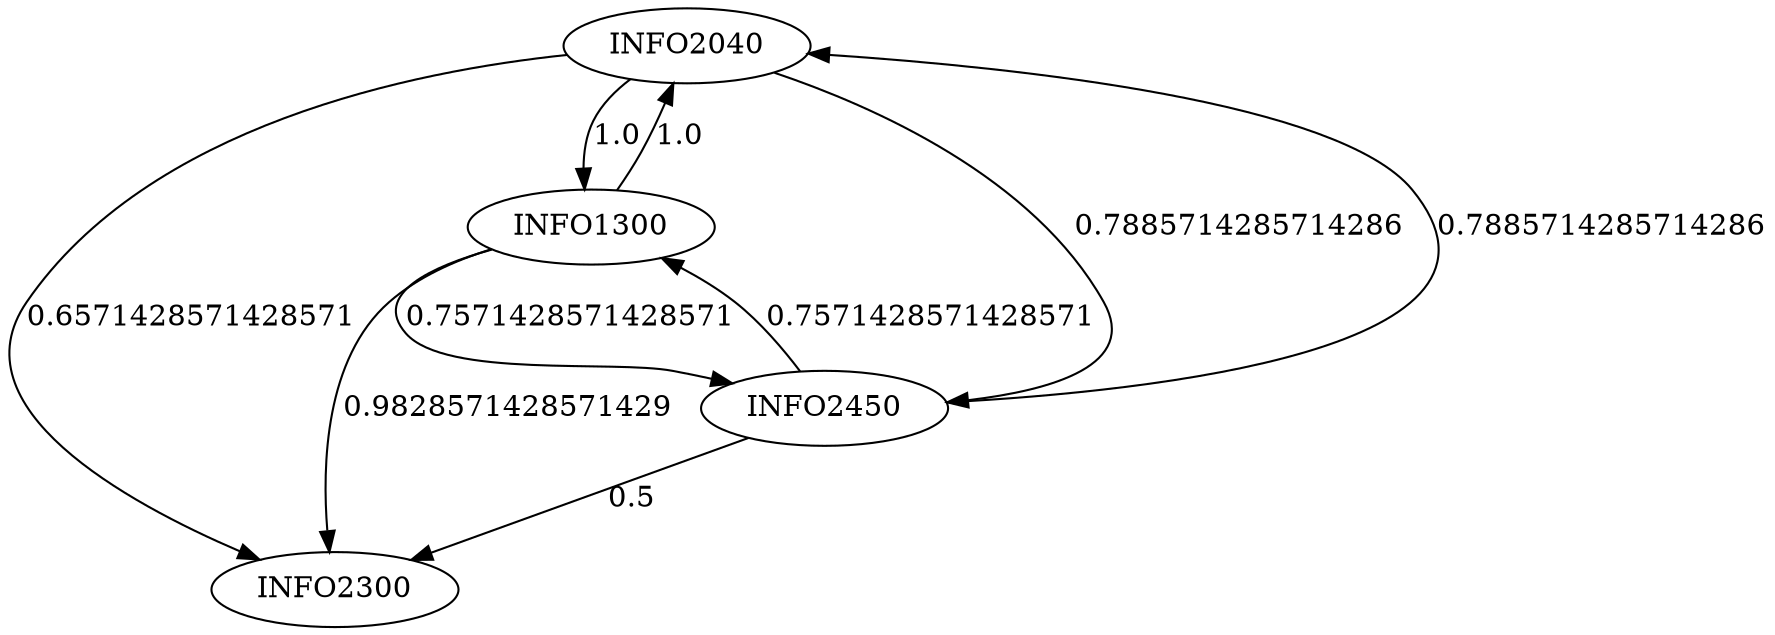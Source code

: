 digraph course_graph {
INFO2040 -> INFO1300 [ label = "1.0" ];
INFO2040 -> INFO2450 [ label = "0.7885714285714286" ];
INFO2040 -> INFO2300 [ label = "0.6571428571428571" ];
INFO1300 -> INFO2040 [ label = "1.0" ];
INFO1300 -> INFO2450 [ label = "0.7571428571428571" ];
INFO1300 -> INFO2300 [ label = "0.9828571428571429" ];
INFO2450 -> INFO2040 [ label = "0.7885714285714286" ];
INFO2450 -> INFO1300 [ label = "0.7571428571428571" ];
INFO2450 -> INFO2300 [ label = "0.5" ];
INFO2040 [ label = "INFO2040" ];
INFO1300 [ label = "INFO1300" ];
INFO2450 [ label = "INFO2450" ];
}
